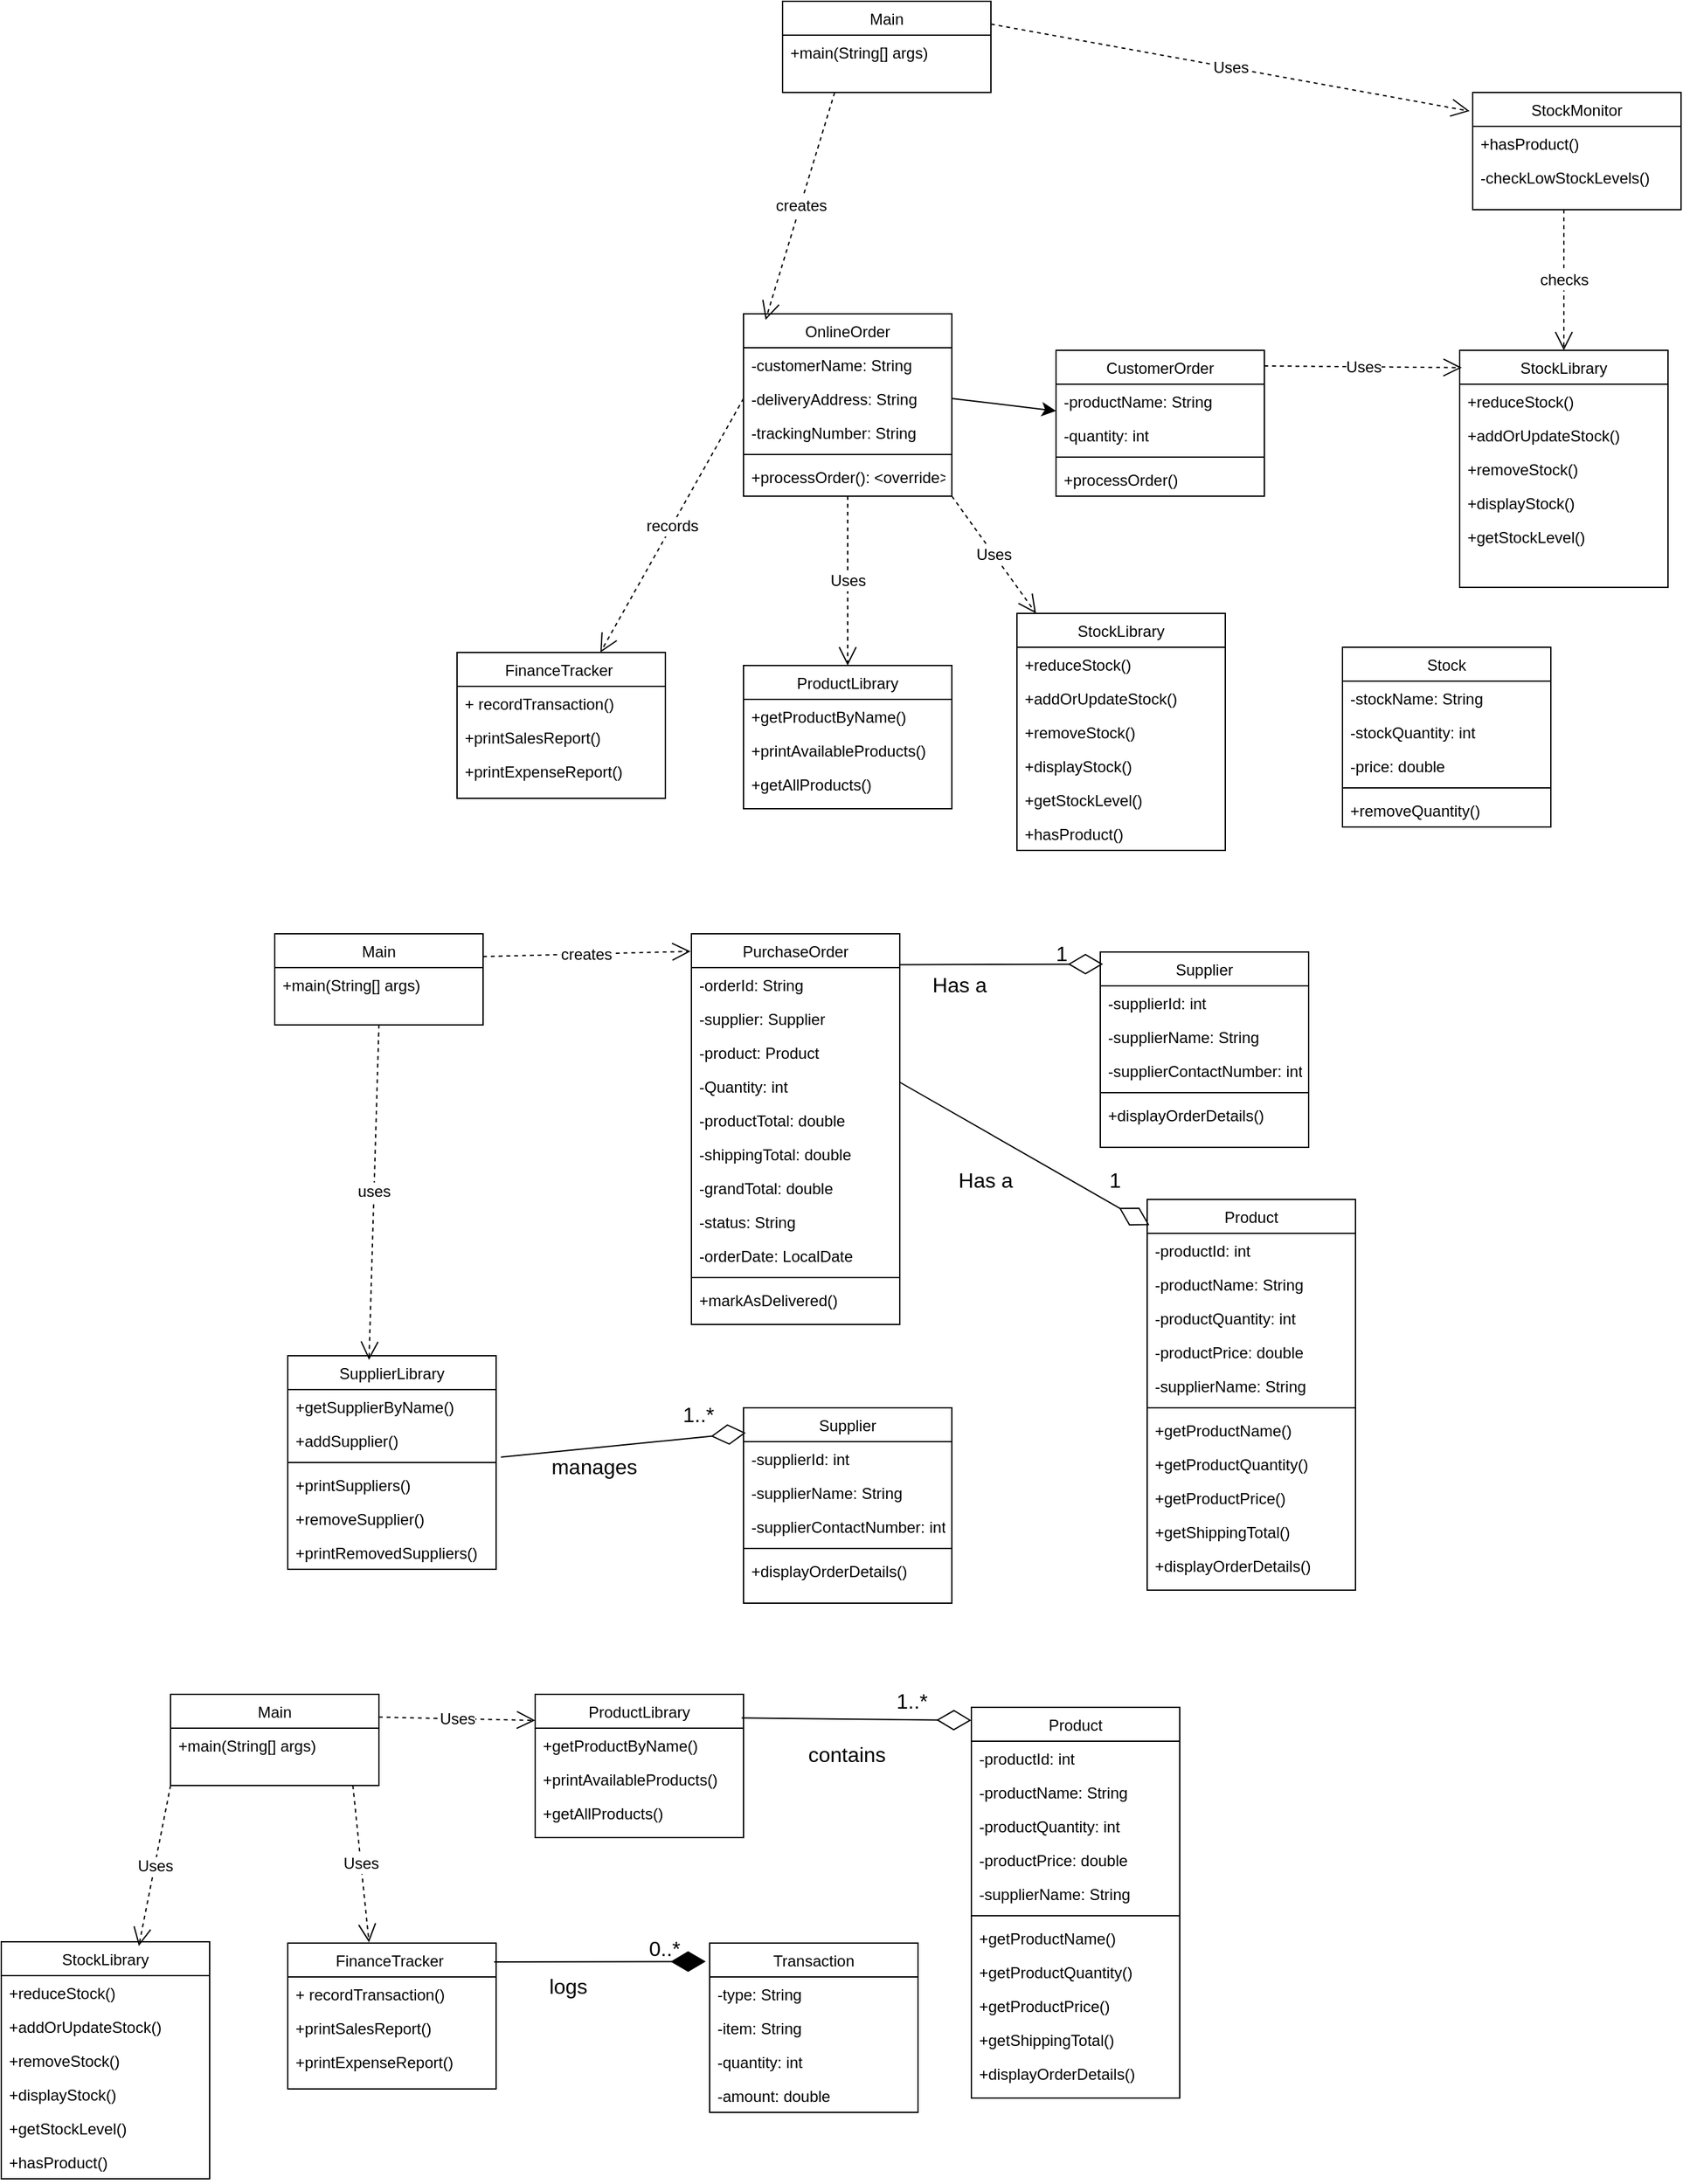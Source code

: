 <mxfile version="27.0.6">
  <diagram id="C5RBs43oDa-KdzZeNtuy" name="Page-1">
    <mxGraphModel dx="2507" dy="4278" grid="1" gridSize="10" guides="1" tooltips="1" connect="1" arrows="1" fold="1" page="1" pageScale="1" pageWidth="827" pageHeight="1169" math="0" shadow="0">
      <root>
        <mxCell id="WIyWlLk6GJQsqaUBKTNV-0" />
        <mxCell id="WIyWlLk6GJQsqaUBKTNV-1" parent="WIyWlLk6GJQsqaUBKTNV-0" />
        <mxCell id="zkfFHV4jXpPFQw0GAbJ--0" value="Product" style="swimlane;fontStyle=0;align=center;verticalAlign=top;childLayout=stackLayout;horizontal=1;startSize=26;horizontalStack=0;resizeParent=1;resizeLast=0;collapsible=1;marginBottom=0;rounded=0;shadow=0;strokeWidth=1;" parent="WIyWlLk6GJQsqaUBKTNV-1" vertex="1">
          <mxGeometry x="95" y="110" width="160" height="300" as="geometry">
            <mxRectangle x="220" y="100" width="160" height="26" as="alternateBounds" />
          </mxGeometry>
        </mxCell>
        <mxCell id="zkfFHV4jXpPFQw0GAbJ--1" value="-productId: int" style="text;align=left;verticalAlign=top;spacingLeft=4;spacingRight=4;overflow=hidden;rotatable=0;points=[[0,0.5],[1,0.5]];portConstraint=eastwest;" parent="zkfFHV4jXpPFQw0GAbJ--0" vertex="1">
          <mxGeometry y="26" width="160" height="26" as="geometry" />
        </mxCell>
        <mxCell id="zkfFHV4jXpPFQw0GAbJ--2" value="-productName: String" style="text;align=left;verticalAlign=top;spacingLeft=4;spacingRight=4;overflow=hidden;rotatable=0;points=[[0,0.5],[1,0.5]];portConstraint=eastwest;rounded=0;shadow=0;html=0;" parent="zkfFHV4jXpPFQw0GAbJ--0" vertex="1">
          <mxGeometry y="52" width="160" height="26" as="geometry" />
        </mxCell>
        <mxCell id="CDXV2UiWiPqu5Bf_pPPX-0" value="-productQuantity: int&#xa;" style="text;align=left;verticalAlign=top;spacingLeft=4;spacingRight=4;overflow=hidden;rotatable=0;points=[[0,0.5],[1,0.5]];portConstraint=eastwest;rounded=0;shadow=0;html=0;" parent="zkfFHV4jXpPFQw0GAbJ--0" vertex="1">
          <mxGeometry y="78" width="160" height="26" as="geometry" />
        </mxCell>
        <mxCell id="Kjixekk9Hbc0ymDm51cV-1" value="-productPrice: double&#xa;" style="text;align=left;verticalAlign=top;spacingLeft=4;spacingRight=4;overflow=hidden;rotatable=0;points=[[0,0.5],[1,0.5]];portConstraint=eastwest;rounded=0;shadow=0;html=0;" parent="zkfFHV4jXpPFQw0GAbJ--0" vertex="1">
          <mxGeometry y="104" width="160" height="26" as="geometry" />
        </mxCell>
        <mxCell id="zkfFHV4jXpPFQw0GAbJ--3" value="-supplierName: String&#xa;" style="text;align=left;verticalAlign=top;spacingLeft=4;spacingRight=4;overflow=hidden;rotatable=0;points=[[0,0.5],[1,0.5]];portConstraint=eastwest;rounded=0;shadow=0;html=0;" parent="zkfFHV4jXpPFQw0GAbJ--0" vertex="1">
          <mxGeometry y="130" width="160" height="26" as="geometry" />
        </mxCell>
        <mxCell id="zkfFHV4jXpPFQw0GAbJ--4" value="" style="line;html=1;strokeWidth=1;align=left;verticalAlign=middle;spacingTop=-1;spacingLeft=3;spacingRight=3;rotatable=0;labelPosition=right;points=[];portConstraint=eastwest;" parent="zkfFHV4jXpPFQw0GAbJ--0" vertex="1">
          <mxGeometry y="156" width="160" height="8" as="geometry" />
        </mxCell>
        <mxCell id="Kjixekk9Hbc0ymDm51cV-2" value="+getProductName()&#xa;" style="text;align=left;verticalAlign=top;spacingLeft=4;spacingRight=4;overflow=hidden;rotatable=0;points=[[0,0.5],[1,0.5]];portConstraint=eastwest;" parent="zkfFHV4jXpPFQw0GAbJ--0" vertex="1">
          <mxGeometry y="164" width="160" height="26" as="geometry" />
        </mxCell>
        <mxCell id="Kjixekk9Hbc0ymDm51cV-3" value="+getProductQuantity()&#xa;" style="text;align=left;verticalAlign=top;spacingLeft=4;spacingRight=4;overflow=hidden;rotatable=0;points=[[0,0.5],[1,0.5]];portConstraint=eastwest;" parent="zkfFHV4jXpPFQw0GAbJ--0" vertex="1">
          <mxGeometry y="190" width="160" height="26" as="geometry" />
        </mxCell>
        <mxCell id="Kjixekk9Hbc0ymDm51cV-4" value="+getProductPrice()&#xa;" style="text;align=left;verticalAlign=top;spacingLeft=4;spacingRight=4;overflow=hidden;rotatable=0;points=[[0,0.5],[1,0.5]];portConstraint=eastwest;" parent="zkfFHV4jXpPFQw0GAbJ--0" vertex="1">
          <mxGeometry y="216" width="160" height="26" as="geometry" />
        </mxCell>
        <mxCell id="Kjixekk9Hbc0ymDm51cV-5" value="+getShippingTotal()&#xa;" style="text;align=left;verticalAlign=top;spacingLeft=4;spacingRight=4;overflow=hidden;rotatable=0;points=[[0,0.5],[1,0.5]];portConstraint=eastwest;" parent="zkfFHV4jXpPFQw0GAbJ--0" vertex="1">
          <mxGeometry y="242" width="160" height="26" as="geometry" />
        </mxCell>
        <mxCell id="zkfFHV4jXpPFQw0GAbJ--5" value="+displayOrderDetails()&#xa;" style="text;align=left;verticalAlign=top;spacingLeft=4;spacingRight=4;overflow=hidden;rotatable=0;points=[[0,0.5],[1,0.5]];portConstraint=eastwest;" parent="zkfFHV4jXpPFQw0GAbJ--0" vertex="1">
          <mxGeometry y="268" width="160" height="26" as="geometry" />
        </mxCell>
        <mxCell id="zkfFHV4jXpPFQw0GAbJ--6" value="CustomerOrder" style="swimlane;fontStyle=0;align=center;verticalAlign=top;childLayout=stackLayout;horizontal=1;startSize=26;horizontalStack=0;resizeParent=1;resizeLast=0;collapsible=1;marginBottom=0;rounded=0;shadow=0;strokeWidth=1;" parent="WIyWlLk6GJQsqaUBKTNV-1" vertex="1">
          <mxGeometry x="160" y="-932" width="160" height="112" as="geometry">
            <mxRectangle x="130" y="380" width="160" height="26" as="alternateBounds" />
          </mxGeometry>
        </mxCell>
        <mxCell id="zkfFHV4jXpPFQw0GAbJ--7" value="-productName: String&#xa;" style="text;align=left;verticalAlign=top;spacingLeft=4;spacingRight=4;overflow=hidden;rotatable=0;points=[[0,0.5],[1,0.5]];portConstraint=eastwest;" parent="zkfFHV4jXpPFQw0GAbJ--6" vertex="1">
          <mxGeometry y="26" width="160" height="26" as="geometry" />
        </mxCell>
        <mxCell id="CDXV2UiWiPqu5Bf_pPPX-25" value="-quantity: int" style="text;align=left;verticalAlign=top;spacingLeft=4;spacingRight=4;overflow=hidden;rotatable=0;points=[[0,0.5],[1,0.5]];portConstraint=eastwest;rounded=0;shadow=0;html=0;" parent="zkfFHV4jXpPFQw0GAbJ--6" vertex="1">
          <mxGeometry y="52" width="160" height="26" as="geometry" />
        </mxCell>
        <mxCell id="zkfFHV4jXpPFQw0GAbJ--9" value="" style="line;html=1;strokeWidth=1;align=left;verticalAlign=middle;spacingTop=-1;spacingLeft=3;spacingRight=3;rotatable=0;labelPosition=right;points=[];portConstraint=eastwest;" parent="zkfFHV4jXpPFQw0GAbJ--6" vertex="1">
          <mxGeometry y="78" width="160" height="8" as="geometry" />
        </mxCell>
        <mxCell id="zkfFHV4jXpPFQw0GAbJ--11" value="+processOrder() " style="text;align=left;verticalAlign=top;spacingLeft=4;spacingRight=4;overflow=hidden;rotatable=0;points=[[0,0.5],[1,0.5]];portConstraint=eastwest;" parent="zkfFHV4jXpPFQw0GAbJ--6" vertex="1">
          <mxGeometry y="86" width="160" height="26" as="geometry" />
        </mxCell>
        <mxCell id="zkfFHV4jXpPFQw0GAbJ--17" value="Supplier" style="swimlane;fontStyle=0;align=center;verticalAlign=top;childLayout=stackLayout;horizontal=1;startSize=26;horizontalStack=0;resizeParent=1;resizeLast=0;collapsible=1;marginBottom=0;rounded=0;shadow=0;strokeWidth=1;" parent="WIyWlLk6GJQsqaUBKTNV-1" vertex="1">
          <mxGeometry x="194" y="-470" width="160" height="150" as="geometry">
            <mxRectangle x="550" y="140" width="160" height="26" as="alternateBounds" />
          </mxGeometry>
        </mxCell>
        <mxCell id="zkfFHV4jXpPFQw0GAbJ--18" value="-supplierId: int " style="text;align=left;verticalAlign=top;spacingLeft=4;spacingRight=4;overflow=hidden;rotatable=0;points=[[0,0.5],[1,0.5]];portConstraint=eastwest;" parent="zkfFHV4jXpPFQw0GAbJ--17" vertex="1">
          <mxGeometry y="26" width="160" height="26" as="geometry" />
        </mxCell>
        <mxCell id="zkfFHV4jXpPFQw0GAbJ--19" value="-supplierName: String" style="text;align=left;verticalAlign=top;spacingLeft=4;spacingRight=4;overflow=hidden;rotatable=0;points=[[0,0.5],[1,0.5]];portConstraint=eastwest;rounded=0;shadow=0;html=0;" parent="zkfFHV4jXpPFQw0GAbJ--17" vertex="1">
          <mxGeometry y="52" width="160" height="26" as="geometry" />
        </mxCell>
        <mxCell id="zkfFHV4jXpPFQw0GAbJ--20" value="-supplierContactNumber: int" style="text;align=left;verticalAlign=top;spacingLeft=4;spacingRight=4;overflow=hidden;rotatable=0;points=[[0,0.5],[1,0.5]];portConstraint=eastwest;rounded=0;shadow=0;html=0;" parent="zkfFHV4jXpPFQw0GAbJ--17" vertex="1">
          <mxGeometry y="78" width="160" height="26" as="geometry" />
        </mxCell>
        <mxCell id="zkfFHV4jXpPFQw0GAbJ--23" value="" style="line;html=1;strokeWidth=1;align=left;verticalAlign=middle;spacingTop=-1;spacingLeft=3;spacingRight=3;rotatable=0;labelPosition=right;points=[];portConstraint=eastwest;" parent="zkfFHV4jXpPFQw0GAbJ--17" vertex="1">
          <mxGeometry y="104" width="160" height="8" as="geometry" />
        </mxCell>
        <mxCell id="zkfFHV4jXpPFQw0GAbJ--24" value="+displayOrderDetails()" style="text;align=left;verticalAlign=top;spacingLeft=4;spacingRight=4;overflow=hidden;rotatable=0;points=[[0,0.5],[1,0.5]];portConstraint=eastwest;" parent="zkfFHV4jXpPFQw0GAbJ--17" vertex="1">
          <mxGeometry y="112" width="160" height="26" as="geometry" />
        </mxCell>
        <mxCell id="CDXV2UiWiPqu5Bf_pPPX-47" value="StockLibrary" style="swimlane;fontStyle=0;align=center;verticalAlign=top;childLayout=stackLayout;horizontal=1;startSize=26;horizontalStack=0;resizeParent=1;resizeLast=0;collapsible=1;marginBottom=0;rounded=0;shadow=0;strokeWidth=1;" parent="WIyWlLk6GJQsqaUBKTNV-1" vertex="1">
          <mxGeometry x="470" y="-932" width="160" height="182" as="geometry">
            <mxRectangle x="130" y="380" width="160" height="26" as="alternateBounds" />
          </mxGeometry>
        </mxCell>
        <mxCell id="CDXV2UiWiPqu5Bf_pPPX-50" value="+reduceStock()&#xa;" style="text;align=left;verticalAlign=top;spacingLeft=4;spacingRight=4;overflow=hidden;rotatable=0;points=[[0,0.5],[1,0.5]];portConstraint=eastwest;" parent="CDXV2UiWiPqu5Bf_pPPX-47" vertex="1">
          <mxGeometry y="26" width="160" height="26" as="geometry" />
        </mxCell>
        <mxCell id="CDXV2UiWiPqu5Bf_pPPX-52" value="+addOrUpdateStock()&#xa;" style="text;align=left;verticalAlign=top;spacingLeft=4;spacingRight=4;overflow=hidden;rotatable=0;points=[[0,0.5],[1,0.5]];portConstraint=eastwest;" parent="CDXV2UiWiPqu5Bf_pPPX-47" vertex="1">
          <mxGeometry y="52" width="160" height="26" as="geometry" />
        </mxCell>
        <mxCell id="355NBq37HFmegcokqnDm-34" value="+removeStock()&#xa;" style="text;align=left;verticalAlign=top;spacingLeft=4;spacingRight=4;overflow=hidden;rotatable=0;points=[[0,0.5],[1,0.5]];portConstraint=eastwest;" vertex="1" parent="CDXV2UiWiPqu5Bf_pPPX-47">
          <mxGeometry y="78" width="160" height="26" as="geometry" />
        </mxCell>
        <mxCell id="CDXV2UiWiPqu5Bf_pPPX-51" value="+displayStock()&#xa;" style="text;align=left;verticalAlign=top;spacingLeft=4;spacingRight=4;overflow=hidden;rotatable=0;points=[[0,0.5],[1,0.5]];portConstraint=eastwest;" parent="CDXV2UiWiPqu5Bf_pPPX-47" vertex="1">
          <mxGeometry y="104" width="160" height="26" as="geometry" />
        </mxCell>
        <mxCell id="355NBq37HFmegcokqnDm-48" value="+getStockLevel()&#xa;" style="text;align=left;verticalAlign=top;spacingLeft=4;spacingRight=4;overflow=hidden;rotatable=0;points=[[0,0.5],[1,0.5]];portConstraint=eastwest;" vertex="1" parent="CDXV2UiWiPqu5Bf_pPPX-47">
          <mxGeometry y="130" width="160" height="26" as="geometry" />
        </mxCell>
        <mxCell id="CDXV2UiWiPqu5Bf_pPPX-53" value="Stock" style="swimlane;fontStyle=0;align=center;verticalAlign=top;childLayout=stackLayout;horizontal=1;startSize=26;horizontalStack=0;resizeParent=1;resizeLast=0;collapsible=1;marginBottom=0;rounded=0;shadow=0;strokeWidth=1;" parent="WIyWlLk6GJQsqaUBKTNV-1" vertex="1">
          <mxGeometry x="380" y="-704" width="160" height="138" as="geometry">
            <mxRectangle x="130" y="380" width="160" height="26" as="alternateBounds" />
          </mxGeometry>
        </mxCell>
        <mxCell id="355NBq37HFmegcokqnDm-45" value="-stockName: String&#xa;" style="text;align=left;verticalAlign=top;spacingLeft=4;spacingRight=4;overflow=hidden;rotatable=0;points=[[0,0.5],[1,0.5]];portConstraint=eastwest;" vertex="1" parent="CDXV2UiWiPqu5Bf_pPPX-53">
          <mxGeometry y="26" width="160" height="26" as="geometry" />
        </mxCell>
        <mxCell id="355NBq37HFmegcokqnDm-46" value="-stockQuantity: int&#xa;" style="text;align=left;verticalAlign=top;spacingLeft=4;spacingRight=4;overflow=hidden;rotatable=0;points=[[0,0.5],[1,0.5]];portConstraint=eastwest;" vertex="1" parent="CDXV2UiWiPqu5Bf_pPPX-53">
          <mxGeometry y="52" width="160" height="26" as="geometry" />
        </mxCell>
        <mxCell id="CDXV2UiWiPqu5Bf_pPPX-54" value="-price: double&#xa;" style="text;align=left;verticalAlign=top;spacingLeft=4;spacingRight=4;overflow=hidden;rotatable=0;points=[[0,0.5],[1,0.5]];portConstraint=eastwest;" parent="CDXV2UiWiPqu5Bf_pPPX-53" vertex="1">
          <mxGeometry y="78" width="160" height="26" as="geometry" />
        </mxCell>
        <mxCell id="CDXV2UiWiPqu5Bf_pPPX-56" value="" style="line;html=1;strokeWidth=1;align=left;verticalAlign=middle;spacingTop=-1;spacingLeft=3;spacingRight=3;rotatable=0;labelPosition=right;points=[];portConstraint=eastwest;" parent="CDXV2UiWiPqu5Bf_pPPX-53" vertex="1">
          <mxGeometry y="104" width="160" height="8" as="geometry" />
        </mxCell>
        <mxCell id="CDXV2UiWiPqu5Bf_pPPX-57" value="+removeQuantity()" style="text;align=left;verticalAlign=top;spacingLeft=4;spacingRight=4;overflow=hidden;rotatable=0;points=[[0,0.5],[1,0.5]];portConstraint=eastwest;" parent="CDXV2UiWiPqu5Bf_pPPX-53" vertex="1">
          <mxGeometry y="112" width="160" height="26" as="geometry" />
        </mxCell>
        <mxCell id="Kjixekk9Hbc0ymDm51cV-6" value="PurchaseOrder" style="swimlane;fontStyle=0;align=center;verticalAlign=top;childLayout=stackLayout;horizontal=1;startSize=26;horizontalStack=0;resizeParent=1;resizeLast=0;collapsible=1;marginBottom=0;rounded=0;shadow=0;strokeWidth=1;" parent="WIyWlLk6GJQsqaUBKTNV-1" vertex="1">
          <mxGeometry x="-120" y="-484" width="160" height="300" as="geometry">
            <mxRectangle x="220" y="100" width="160" height="26" as="alternateBounds" />
          </mxGeometry>
        </mxCell>
        <mxCell id="Kjixekk9Hbc0ymDm51cV-7" value="-orderId: String" style="text;align=left;verticalAlign=top;spacingLeft=4;spacingRight=4;overflow=hidden;rotatable=0;points=[[0,0.5],[1,0.5]];portConstraint=eastwest;" parent="Kjixekk9Hbc0ymDm51cV-6" vertex="1">
          <mxGeometry y="26" width="160" height="26" as="geometry" />
        </mxCell>
        <mxCell id="Kjixekk9Hbc0ymDm51cV-8" value="-supplier: Supplier" style="text;align=left;verticalAlign=top;spacingLeft=4;spacingRight=4;overflow=hidden;rotatable=0;points=[[0,0.5],[1,0.5]];portConstraint=eastwest;rounded=0;shadow=0;html=0;" parent="Kjixekk9Hbc0ymDm51cV-6" vertex="1">
          <mxGeometry y="52" width="160" height="26" as="geometry" />
        </mxCell>
        <mxCell id="Kjixekk9Hbc0ymDm51cV-9" value="-product: Product&#xa;" style="text;align=left;verticalAlign=top;spacingLeft=4;spacingRight=4;overflow=hidden;rotatable=0;points=[[0,0.5],[1,0.5]];portConstraint=eastwest;rounded=0;shadow=0;html=0;" parent="Kjixekk9Hbc0ymDm51cV-6" vertex="1">
          <mxGeometry y="78" width="160" height="26" as="geometry" />
        </mxCell>
        <mxCell id="355NBq37HFmegcokqnDm-24" value="-Quantity: int&#xa;" style="text;align=left;verticalAlign=top;spacingLeft=4;spacingRight=4;overflow=hidden;rotatable=0;points=[[0,0.5],[1,0.5]];portConstraint=eastwest;rounded=0;shadow=0;html=0;" vertex="1" parent="Kjixekk9Hbc0ymDm51cV-6">
          <mxGeometry y="104" width="160" height="26" as="geometry" />
        </mxCell>
        <mxCell id="355NBq37HFmegcokqnDm-25" value="-productTotal: double&#xa;" style="text;align=left;verticalAlign=top;spacingLeft=4;spacingRight=4;overflow=hidden;rotatable=0;points=[[0,0.5],[1,0.5]];portConstraint=eastwest;rounded=0;shadow=0;html=0;" vertex="1" parent="Kjixekk9Hbc0ymDm51cV-6">
          <mxGeometry y="130" width="160" height="26" as="geometry" />
        </mxCell>
        <mxCell id="355NBq37HFmegcokqnDm-26" value="-shippingTotal: double&#xa;" style="text;align=left;verticalAlign=top;spacingLeft=4;spacingRight=4;overflow=hidden;rotatable=0;points=[[0,0.5],[1,0.5]];portConstraint=eastwest;rounded=0;shadow=0;html=0;" vertex="1" parent="Kjixekk9Hbc0ymDm51cV-6">
          <mxGeometry y="156" width="160" height="26" as="geometry" />
        </mxCell>
        <mxCell id="355NBq37HFmegcokqnDm-27" value="-grandTotal: double&#xa;" style="text;align=left;verticalAlign=top;spacingLeft=4;spacingRight=4;overflow=hidden;rotatable=0;points=[[0,0.5],[1,0.5]];portConstraint=eastwest;rounded=0;shadow=0;html=0;" vertex="1" parent="Kjixekk9Hbc0ymDm51cV-6">
          <mxGeometry y="182" width="160" height="26" as="geometry" />
        </mxCell>
        <mxCell id="355NBq37HFmegcokqnDm-28" value="-status: String&#xa;" style="text;align=left;verticalAlign=top;spacingLeft=4;spacingRight=4;overflow=hidden;rotatable=0;points=[[0,0.5],[1,0.5]];portConstraint=eastwest;rounded=0;shadow=0;html=0;" vertex="1" parent="Kjixekk9Hbc0ymDm51cV-6">
          <mxGeometry y="208" width="160" height="26" as="geometry" />
        </mxCell>
        <mxCell id="Kjixekk9Hbc0ymDm51cV-10" value="-orderDate: LocalDate&#xa;" style="text;align=left;verticalAlign=top;spacingLeft=4;spacingRight=4;overflow=hidden;rotatable=0;points=[[0,0.5],[1,0.5]];portConstraint=eastwest;rounded=0;shadow=0;html=0;" parent="Kjixekk9Hbc0ymDm51cV-6" vertex="1">
          <mxGeometry y="234" width="160" height="26" as="geometry" />
        </mxCell>
        <mxCell id="Kjixekk9Hbc0ymDm51cV-12" value="" style="line;html=1;strokeWidth=1;align=left;verticalAlign=middle;spacingTop=-1;spacingLeft=3;spacingRight=3;rotatable=0;labelPosition=right;points=[];portConstraint=eastwest;" parent="Kjixekk9Hbc0ymDm51cV-6" vertex="1">
          <mxGeometry y="260" width="160" height="8" as="geometry" />
        </mxCell>
        <mxCell id="Kjixekk9Hbc0ymDm51cV-13" value="+markAsDelivered()&#xa;" style="text;align=left;verticalAlign=top;spacingLeft=4;spacingRight=4;overflow=hidden;rotatable=0;points=[[0,0.5],[1,0.5]];portConstraint=eastwest;" parent="Kjixekk9Hbc0ymDm51cV-6" vertex="1">
          <mxGeometry y="268" width="160" height="26" as="geometry" />
        </mxCell>
        <mxCell id="Kjixekk9Hbc0ymDm51cV-19" value="ProductLibrary" style="swimlane;fontStyle=0;align=center;verticalAlign=top;childLayout=stackLayout;horizontal=1;startSize=26;horizontalStack=0;resizeParent=1;resizeLast=0;collapsible=1;marginBottom=0;rounded=0;shadow=0;strokeWidth=1;" parent="WIyWlLk6GJQsqaUBKTNV-1" vertex="1">
          <mxGeometry x="-240" y="100" width="160" height="110" as="geometry">
            <mxRectangle x="220" y="100" width="160" height="26" as="alternateBounds" />
          </mxGeometry>
        </mxCell>
        <mxCell id="Kjixekk9Hbc0ymDm51cV-26" value="+getProductByName()&#xa;" style="text;align=left;verticalAlign=top;spacingLeft=4;spacingRight=4;overflow=hidden;rotatable=0;points=[[0,0.5],[1,0.5]];portConstraint=eastwest;" parent="Kjixekk9Hbc0ymDm51cV-19" vertex="1">
          <mxGeometry y="26" width="160" height="26" as="geometry" />
        </mxCell>
        <mxCell id="Kjixekk9Hbc0ymDm51cV-27" value="+printAvailableProducts()&#xa;" style="text;align=left;verticalAlign=top;spacingLeft=4;spacingRight=4;overflow=hidden;rotatable=0;points=[[0,0.5],[1,0.5]];portConstraint=eastwest;" parent="Kjixekk9Hbc0ymDm51cV-19" vertex="1">
          <mxGeometry y="52" width="160" height="26" as="geometry" />
        </mxCell>
        <mxCell id="Kjixekk9Hbc0ymDm51cV-28" value="+getAllProducts()&#xa;" style="text;align=left;verticalAlign=top;spacingLeft=4;spacingRight=4;overflow=hidden;rotatable=0;points=[[0,0.5],[1,0.5]];portConstraint=eastwest;" parent="Kjixekk9Hbc0ymDm51cV-19" vertex="1">
          <mxGeometry y="78" width="160" height="26" as="geometry" />
        </mxCell>
        <mxCell id="355NBq37HFmegcokqnDm-0" value="Main" style="swimlane;fontStyle=0;align=center;verticalAlign=top;childLayout=stackLayout;horizontal=1;startSize=26;horizontalStack=0;resizeParent=1;resizeLast=0;collapsible=1;marginBottom=0;rounded=0;shadow=0;strokeWidth=1;" vertex="1" parent="WIyWlLk6GJQsqaUBKTNV-1">
          <mxGeometry x="-50" y="-1200" width="160" height="70" as="geometry">
            <mxRectangle x="550" y="140" width="160" height="26" as="alternateBounds" />
          </mxGeometry>
        </mxCell>
        <mxCell id="355NBq37HFmegcokqnDm-1" value="+main(String[] args)" style="text;align=left;verticalAlign=top;spacingLeft=4;spacingRight=4;overflow=hidden;rotatable=0;points=[[0,0.5],[1,0.5]];portConstraint=eastwest;" vertex="1" parent="355NBq37HFmegcokqnDm-0">
          <mxGeometry y="26" width="160" height="26" as="geometry" />
        </mxCell>
        <mxCell id="355NBq37HFmegcokqnDm-6" value="OnlineOrder" style="swimlane;fontStyle=0;align=center;verticalAlign=top;childLayout=stackLayout;horizontal=1;startSize=26;horizontalStack=0;resizeParent=1;resizeLast=0;collapsible=1;marginBottom=0;rounded=0;shadow=0;strokeWidth=1;" vertex="1" parent="WIyWlLk6GJQsqaUBKTNV-1">
          <mxGeometry x="-80" y="-960" width="160" height="140" as="geometry">
            <mxRectangle x="130" y="380" width="160" height="26" as="alternateBounds" />
          </mxGeometry>
        </mxCell>
        <mxCell id="355NBq37HFmegcokqnDm-7" value="-customerName: String&#xa;" style="text;align=left;verticalAlign=top;spacingLeft=4;spacingRight=4;overflow=hidden;rotatable=0;points=[[0,0.5],[1,0.5]];portConstraint=eastwest;" vertex="1" parent="355NBq37HFmegcokqnDm-6">
          <mxGeometry y="26" width="160" height="26" as="geometry" />
        </mxCell>
        <mxCell id="355NBq37HFmegcokqnDm-8" value="-deliveryAddress: String" style="text;align=left;verticalAlign=top;spacingLeft=4;spacingRight=4;overflow=hidden;rotatable=0;points=[[0,0.5],[1,0.5]];portConstraint=eastwest;rounded=0;shadow=0;html=0;" vertex="1" parent="355NBq37HFmegcokqnDm-6">
          <mxGeometry y="52" width="160" height="26" as="geometry" />
        </mxCell>
        <mxCell id="355NBq37HFmegcokqnDm-9" value="-trackingNumber: String" style="text;align=left;verticalAlign=top;spacingLeft=4;spacingRight=4;overflow=hidden;rotatable=0;points=[[0,0.5],[1,0.5]];portConstraint=eastwest;rounded=0;shadow=0;html=0;" vertex="1" parent="355NBq37HFmegcokqnDm-6">
          <mxGeometry y="78" width="160" height="26" as="geometry" />
        </mxCell>
        <mxCell id="355NBq37HFmegcokqnDm-10" value="" style="line;html=1;strokeWidth=1;align=left;verticalAlign=middle;spacingTop=-1;spacingLeft=3;spacingRight=3;rotatable=0;labelPosition=right;points=[];portConstraint=eastwest;" vertex="1" parent="355NBq37HFmegcokqnDm-6">
          <mxGeometry y="104" width="160" height="8" as="geometry" />
        </mxCell>
        <mxCell id="355NBq37HFmegcokqnDm-12" value="+processOrder(): &lt;override&gt;" style="text;align=left;verticalAlign=top;spacingLeft=4;spacingRight=4;overflow=hidden;rotatable=0;points=[[0,0.5],[1,0.5]];portConstraint=eastwest;" vertex="1" parent="355NBq37HFmegcokqnDm-6">
          <mxGeometry y="112" width="160" height="26" as="geometry" />
        </mxCell>
        <mxCell id="355NBq37HFmegcokqnDm-17" value="SupplierLibrary" style="swimlane;fontStyle=0;align=center;verticalAlign=top;childLayout=stackLayout;horizontal=1;startSize=26;horizontalStack=0;resizeParent=1;resizeLast=0;collapsible=1;marginBottom=0;rounded=0;shadow=0;strokeWidth=1;" vertex="1" parent="WIyWlLk6GJQsqaUBKTNV-1">
          <mxGeometry x="-430" y="-160" width="160" height="164" as="geometry">
            <mxRectangle x="550" y="140" width="160" height="26" as="alternateBounds" />
          </mxGeometry>
        </mxCell>
        <mxCell id="355NBq37HFmegcokqnDm-18" value="+getSupplierByName() " style="text;align=left;verticalAlign=top;spacingLeft=4;spacingRight=4;overflow=hidden;rotatable=0;points=[[0,0.5],[1,0.5]];portConstraint=eastwest;" vertex="1" parent="355NBq37HFmegcokqnDm-17">
          <mxGeometry y="26" width="160" height="26" as="geometry" />
        </mxCell>
        <mxCell id="355NBq37HFmegcokqnDm-42" value="+addSupplier()" style="text;align=left;verticalAlign=top;spacingLeft=4;spacingRight=4;overflow=hidden;rotatable=0;points=[[0,0.5],[1,0.5]];portConstraint=eastwest;" vertex="1" parent="355NBq37HFmegcokqnDm-17">
          <mxGeometry y="52" width="160" height="26" as="geometry" />
        </mxCell>
        <mxCell id="355NBq37HFmegcokqnDm-21" value="" style="line;html=1;strokeWidth=1;align=left;verticalAlign=middle;spacingTop=-1;spacingLeft=3;spacingRight=3;rotatable=0;labelPosition=right;points=[];portConstraint=eastwest;" vertex="1" parent="355NBq37HFmegcokqnDm-17">
          <mxGeometry y="78" width="160" height="8" as="geometry" />
        </mxCell>
        <mxCell id="355NBq37HFmegcokqnDm-43" value="+printSuppliers()" style="text;align=left;verticalAlign=top;spacingLeft=4;spacingRight=4;overflow=hidden;rotatable=0;points=[[0,0.5],[1,0.5]];portConstraint=eastwest;" vertex="1" parent="355NBq37HFmegcokqnDm-17">
          <mxGeometry y="86" width="160" height="26" as="geometry" />
        </mxCell>
        <mxCell id="355NBq37HFmegcokqnDm-44" value="+removeSupplier()" style="text;align=left;verticalAlign=top;spacingLeft=4;spacingRight=4;overflow=hidden;rotatable=0;points=[[0,0.5],[1,0.5]];portConstraint=eastwest;" vertex="1" parent="355NBq37HFmegcokqnDm-17">
          <mxGeometry y="112" width="160" height="26" as="geometry" />
        </mxCell>
        <mxCell id="355NBq37HFmegcokqnDm-22" value="+printRemovedSuppliers()" style="text;align=left;verticalAlign=top;spacingLeft=4;spacingRight=4;overflow=hidden;rotatable=0;points=[[0,0.5],[1,0.5]];portConstraint=eastwest;" vertex="1" parent="355NBq37HFmegcokqnDm-17">
          <mxGeometry y="138" width="160" height="26" as="geometry" />
        </mxCell>
        <mxCell id="355NBq37HFmegcokqnDm-35" value="StockMonitor" style="swimlane;fontStyle=0;align=center;verticalAlign=top;childLayout=stackLayout;horizontal=1;startSize=26;horizontalStack=0;resizeParent=1;resizeLast=0;collapsible=1;marginBottom=0;rounded=0;shadow=0;strokeWidth=1;" vertex="1" parent="WIyWlLk6GJQsqaUBKTNV-1">
          <mxGeometry x="480" y="-1130" width="160" height="90" as="geometry">
            <mxRectangle x="130" y="380" width="160" height="26" as="alternateBounds" />
          </mxGeometry>
        </mxCell>
        <mxCell id="355NBq37HFmegcokqnDm-47" value="+hasProduct()&#xa;" style="text;align=left;verticalAlign=top;spacingLeft=4;spacingRight=4;overflow=hidden;rotatable=0;points=[[0,0.5],[1,0.5]];portConstraint=eastwest;" vertex="1" parent="355NBq37HFmegcokqnDm-35">
          <mxGeometry y="26" width="160" height="26" as="geometry" />
        </mxCell>
        <mxCell id="355NBq37HFmegcokqnDm-38" value="-checkLowStockLevels()" style="text;align=left;verticalAlign=top;spacingLeft=4;spacingRight=4;overflow=hidden;rotatable=0;points=[[0,0.5],[1,0.5]];portConstraint=eastwest;" vertex="1" parent="355NBq37HFmegcokqnDm-35">
          <mxGeometry y="52" width="160" height="26" as="geometry" />
        </mxCell>
        <mxCell id="355NBq37HFmegcokqnDm-49" style="edgeStyle=none;curved=1;rounded=0;orthogonalLoop=1;jettySize=auto;html=1;exitX=1;exitY=0.5;exitDx=0;exitDy=0;fontSize=12;startSize=8;endSize=8;" edge="1" parent="WIyWlLk6GJQsqaUBKTNV-1" source="355NBq37HFmegcokqnDm-8" target="zkfFHV4jXpPFQw0GAbJ--6">
          <mxGeometry relative="1" as="geometry">
            <mxPoint x="200" y="-694.632" as="targetPoint" />
          </mxGeometry>
        </mxCell>
        <mxCell id="355NBq37HFmegcokqnDm-53" value="Supplier" style="swimlane;fontStyle=0;align=center;verticalAlign=top;childLayout=stackLayout;horizontal=1;startSize=26;horizontalStack=0;resizeParent=1;resizeLast=0;collapsible=1;marginBottom=0;rounded=0;shadow=0;strokeWidth=1;" vertex="1" parent="WIyWlLk6GJQsqaUBKTNV-1">
          <mxGeometry x="-80" y="-120" width="160" height="150" as="geometry">
            <mxRectangle x="550" y="140" width="160" height="26" as="alternateBounds" />
          </mxGeometry>
        </mxCell>
        <mxCell id="355NBq37HFmegcokqnDm-54" value="-supplierId: int " style="text;align=left;verticalAlign=top;spacingLeft=4;spacingRight=4;overflow=hidden;rotatable=0;points=[[0,0.5],[1,0.5]];portConstraint=eastwest;" vertex="1" parent="355NBq37HFmegcokqnDm-53">
          <mxGeometry y="26" width="160" height="26" as="geometry" />
        </mxCell>
        <mxCell id="355NBq37HFmegcokqnDm-55" value="-supplierName: String" style="text;align=left;verticalAlign=top;spacingLeft=4;spacingRight=4;overflow=hidden;rotatable=0;points=[[0,0.5],[1,0.5]];portConstraint=eastwest;rounded=0;shadow=0;html=0;" vertex="1" parent="355NBq37HFmegcokqnDm-53">
          <mxGeometry y="52" width="160" height="26" as="geometry" />
        </mxCell>
        <mxCell id="355NBq37HFmegcokqnDm-56" value="-supplierContactNumber: int" style="text;align=left;verticalAlign=top;spacingLeft=4;spacingRight=4;overflow=hidden;rotatable=0;points=[[0,0.5],[1,0.5]];portConstraint=eastwest;rounded=0;shadow=0;html=0;" vertex="1" parent="355NBq37HFmegcokqnDm-53">
          <mxGeometry y="78" width="160" height="26" as="geometry" />
        </mxCell>
        <mxCell id="355NBq37HFmegcokqnDm-57" value="" style="line;html=1;strokeWidth=1;align=left;verticalAlign=middle;spacingTop=-1;spacingLeft=3;spacingRight=3;rotatable=0;labelPosition=right;points=[];portConstraint=eastwest;" vertex="1" parent="355NBq37HFmegcokqnDm-53">
          <mxGeometry y="104" width="160" height="8" as="geometry" />
        </mxCell>
        <mxCell id="355NBq37HFmegcokqnDm-58" value="+displayOrderDetails()" style="text;align=left;verticalAlign=top;spacingLeft=4;spacingRight=4;overflow=hidden;rotatable=0;points=[[0,0.5],[1,0.5]];portConstraint=eastwest;" vertex="1" parent="355NBq37HFmegcokqnDm-53">
          <mxGeometry y="112" width="160" height="26" as="geometry" />
        </mxCell>
        <mxCell id="355NBq37HFmegcokqnDm-63" value="Has a&amp;nbsp;&amp;nbsp;" style="text;html=1;align=center;verticalAlign=middle;resizable=0;points=[];autosize=1;strokeColor=none;fillColor=none;fontSize=16;" vertex="1" parent="WIyWlLk6GJQsqaUBKTNV-1">
          <mxGeometry x="55" y="-460" width="70" height="30" as="geometry" />
        </mxCell>
        <mxCell id="355NBq37HFmegcokqnDm-64" value="Product" style="swimlane;fontStyle=0;align=center;verticalAlign=top;childLayout=stackLayout;horizontal=1;startSize=26;horizontalStack=0;resizeParent=1;resizeLast=0;collapsible=1;marginBottom=0;rounded=0;shadow=0;strokeWidth=1;" vertex="1" parent="WIyWlLk6GJQsqaUBKTNV-1">
          <mxGeometry x="230" y="-280" width="160" height="300" as="geometry">
            <mxRectangle x="220" y="100" width="160" height="26" as="alternateBounds" />
          </mxGeometry>
        </mxCell>
        <mxCell id="355NBq37HFmegcokqnDm-65" value="-productId: int" style="text;align=left;verticalAlign=top;spacingLeft=4;spacingRight=4;overflow=hidden;rotatable=0;points=[[0,0.5],[1,0.5]];portConstraint=eastwest;" vertex="1" parent="355NBq37HFmegcokqnDm-64">
          <mxGeometry y="26" width="160" height="26" as="geometry" />
        </mxCell>
        <mxCell id="355NBq37HFmegcokqnDm-66" value="-productName: String" style="text;align=left;verticalAlign=top;spacingLeft=4;spacingRight=4;overflow=hidden;rotatable=0;points=[[0,0.5],[1,0.5]];portConstraint=eastwest;rounded=0;shadow=0;html=0;" vertex="1" parent="355NBq37HFmegcokqnDm-64">
          <mxGeometry y="52" width="160" height="26" as="geometry" />
        </mxCell>
        <mxCell id="355NBq37HFmegcokqnDm-67" value="-productQuantity: int&#xa;" style="text;align=left;verticalAlign=top;spacingLeft=4;spacingRight=4;overflow=hidden;rotatable=0;points=[[0,0.5],[1,0.5]];portConstraint=eastwest;rounded=0;shadow=0;html=0;" vertex="1" parent="355NBq37HFmegcokqnDm-64">
          <mxGeometry y="78" width="160" height="26" as="geometry" />
        </mxCell>
        <mxCell id="355NBq37HFmegcokqnDm-68" value="-productPrice: double&#xa;" style="text;align=left;verticalAlign=top;spacingLeft=4;spacingRight=4;overflow=hidden;rotatable=0;points=[[0,0.5],[1,0.5]];portConstraint=eastwest;rounded=0;shadow=0;html=0;" vertex="1" parent="355NBq37HFmegcokqnDm-64">
          <mxGeometry y="104" width="160" height="26" as="geometry" />
        </mxCell>
        <mxCell id="355NBq37HFmegcokqnDm-69" value="-supplierName: String&#xa;" style="text;align=left;verticalAlign=top;spacingLeft=4;spacingRight=4;overflow=hidden;rotatable=0;points=[[0,0.5],[1,0.5]];portConstraint=eastwest;rounded=0;shadow=0;html=0;" vertex="1" parent="355NBq37HFmegcokqnDm-64">
          <mxGeometry y="130" width="160" height="26" as="geometry" />
        </mxCell>
        <mxCell id="355NBq37HFmegcokqnDm-70" value="" style="line;html=1;strokeWidth=1;align=left;verticalAlign=middle;spacingTop=-1;spacingLeft=3;spacingRight=3;rotatable=0;labelPosition=right;points=[];portConstraint=eastwest;" vertex="1" parent="355NBq37HFmegcokqnDm-64">
          <mxGeometry y="156" width="160" height="8" as="geometry" />
        </mxCell>
        <mxCell id="355NBq37HFmegcokqnDm-71" value="+getProductName()&#xa;" style="text;align=left;verticalAlign=top;spacingLeft=4;spacingRight=4;overflow=hidden;rotatable=0;points=[[0,0.5],[1,0.5]];portConstraint=eastwest;" vertex="1" parent="355NBq37HFmegcokqnDm-64">
          <mxGeometry y="164" width="160" height="26" as="geometry" />
        </mxCell>
        <mxCell id="355NBq37HFmegcokqnDm-72" value="+getProductQuantity()&#xa;" style="text;align=left;verticalAlign=top;spacingLeft=4;spacingRight=4;overflow=hidden;rotatable=0;points=[[0,0.5],[1,0.5]];portConstraint=eastwest;" vertex="1" parent="355NBq37HFmegcokqnDm-64">
          <mxGeometry y="190" width="160" height="26" as="geometry" />
        </mxCell>
        <mxCell id="355NBq37HFmegcokqnDm-73" value="+getProductPrice()&#xa;" style="text;align=left;verticalAlign=top;spacingLeft=4;spacingRight=4;overflow=hidden;rotatable=0;points=[[0,0.5],[1,0.5]];portConstraint=eastwest;" vertex="1" parent="355NBq37HFmegcokqnDm-64">
          <mxGeometry y="216" width="160" height="26" as="geometry" />
        </mxCell>
        <mxCell id="355NBq37HFmegcokqnDm-74" value="+getShippingTotal()&#xa;" style="text;align=left;verticalAlign=top;spacingLeft=4;spacingRight=4;overflow=hidden;rotatable=0;points=[[0,0.5],[1,0.5]];portConstraint=eastwest;" vertex="1" parent="355NBq37HFmegcokqnDm-64">
          <mxGeometry y="242" width="160" height="26" as="geometry" />
        </mxCell>
        <mxCell id="355NBq37HFmegcokqnDm-75" value="+displayOrderDetails()&#xa;" style="text;align=left;verticalAlign=top;spacingLeft=4;spacingRight=4;overflow=hidden;rotatable=0;points=[[0,0.5],[1,0.5]];portConstraint=eastwest;" vertex="1" parent="355NBq37HFmegcokqnDm-64">
          <mxGeometry y="268" width="160" height="26" as="geometry" />
        </mxCell>
        <mxCell id="355NBq37HFmegcokqnDm-77" value="Has a&amp;nbsp;&amp;nbsp;" style="text;html=1;align=center;verticalAlign=middle;resizable=0;points=[];autosize=1;strokeColor=none;fillColor=none;fontSize=16;" vertex="1" parent="WIyWlLk6GJQsqaUBKTNV-1">
          <mxGeometry x="75" y="-310" width="70" height="30" as="geometry" />
        </mxCell>
        <mxCell id="355NBq37HFmegcokqnDm-80" value="manages" style="text;html=1;align=center;verticalAlign=middle;resizable=0;points=[];autosize=1;strokeColor=none;fillColor=none;fontSize=16;" vertex="1" parent="WIyWlLk6GJQsqaUBKTNV-1">
          <mxGeometry x="-240" y="-90" width="90" height="30" as="geometry" />
        </mxCell>
        <mxCell id="355NBq37HFmegcokqnDm-82" value="contains" style="text;html=1;align=center;verticalAlign=middle;resizable=0;points=[];autosize=1;strokeColor=none;fillColor=none;fontSize=16;" vertex="1" parent="WIyWlLk6GJQsqaUBKTNV-1">
          <mxGeometry x="-41" y="131" width="80" height="30" as="geometry" />
        </mxCell>
        <mxCell id="355NBq37HFmegcokqnDm-84" value="FinanceTracker " style="swimlane;fontStyle=0;align=center;verticalAlign=top;childLayout=stackLayout;horizontal=1;startSize=26;horizontalStack=0;resizeParent=1;resizeLast=0;collapsible=1;marginBottom=0;rounded=0;shadow=0;strokeWidth=1;" vertex="1" parent="WIyWlLk6GJQsqaUBKTNV-1">
          <mxGeometry x="-430" y="291" width="160" height="112" as="geometry">
            <mxRectangle x="130" y="380" width="160" height="26" as="alternateBounds" />
          </mxGeometry>
        </mxCell>
        <mxCell id="355NBq37HFmegcokqnDm-85" value="+ recordTransaction()&#xa;" style="text;align=left;verticalAlign=top;spacingLeft=4;spacingRight=4;overflow=hidden;rotatable=0;points=[[0,0.5],[1,0.5]];portConstraint=eastwest;" vertex="1" parent="355NBq37HFmegcokqnDm-84">
          <mxGeometry y="26" width="160" height="26" as="geometry" />
        </mxCell>
        <mxCell id="355NBq37HFmegcokqnDm-86" value="+printSalesReport()&#xa;" style="text;align=left;verticalAlign=top;spacingLeft=4;spacingRight=4;overflow=hidden;rotatable=0;points=[[0,0.5],[1,0.5]];portConstraint=eastwest;" vertex="1" parent="355NBq37HFmegcokqnDm-84">
          <mxGeometry y="52" width="160" height="26" as="geometry" />
        </mxCell>
        <mxCell id="355NBq37HFmegcokqnDm-87" value="+printExpenseReport()&#xa;" style="text;align=left;verticalAlign=top;spacingLeft=4;spacingRight=4;overflow=hidden;rotatable=0;points=[[0,0.5],[1,0.5]];portConstraint=eastwest;" vertex="1" parent="355NBq37HFmegcokqnDm-84">
          <mxGeometry y="78" width="160" height="26" as="geometry" />
        </mxCell>
        <mxCell id="355NBq37HFmegcokqnDm-90" value="Transaction" style="swimlane;fontStyle=0;align=center;verticalAlign=top;childLayout=stackLayout;horizontal=1;startSize=26;horizontalStack=0;resizeParent=1;resizeLast=0;collapsible=1;marginBottom=0;rounded=0;shadow=0;strokeWidth=1;" vertex="1" parent="WIyWlLk6GJQsqaUBKTNV-1">
          <mxGeometry x="-106" y="291" width="160" height="130" as="geometry">
            <mxRectangle x="130" y="380" width="160" height="26" as="alternateBounds" />
          </mxGeometry>
        </mxCell>
        <mxCell id="355NBq37HFmegcokqnDm-91" value="-type: String&#xa;" style="text;align=left;verticalAlign=top;spacingLeft=4;spacingRight=4;overflow=hidden;rotatable=0;points=[[0,0.5],[1,0.5]];portConstraint=eastwest;" vertex="1" parent="355NBq37HFmegcokqnDm-90">
          <mxGeometry y="26" width="160" height="26" as="geometry" />
        </mxCell>
        <mxCell id="355NBq37HFmegcokqnDm-92" value="-item: String&#xa;" style="text;align=left;verticalAlign=top;spacingLeft=4;spacingRight=4;overflow=hidden;rotatable=0;points=[[0,0.5],[1,0.5]];portConstraint=eastwest;" vertex="1" parent="355NBq37HFmegcokqnDm-90">
          <mxGeometry y="52" width="160" height="26" as="geometry" />
        </mxCell>
        <mxCell id="355NBq37HFmegcokqnDm-93" value="-quantity: int" style="text;align=left;verticalAlign=top;spacingLeft=4;spacingRight=4;overflow=hidden;rotatable=0;points=[[0,0.5],[1,0.5]];portConstraint=eastwest;rounded=0;shadow=0;html=0;" vertex="1" parent="355NBq37HFmegcokqnDm-90">
          <mxGeometry y="78" width="160" height="26" as="geometry" />
        </mxCell>
        <mxCell id="355NBq37HFmegcokqnDm-94" value="-amount: double" style="text;align=left;verticalAlign=top;spacingLeft=4;spacingRight=4;overflow=hidden;rotatable=0;points=[[0,0.5],[1,0.5]];portConstraint=eastwest;rounded=0;shadow=0;html=0;" vertex="1" parent="355NBq37HFmegcokqnDm-90">
          <mxGeometry y="104" width="160" height="26" as="geometry" />
        </mxCell>
        <mxCell id="355NBq37HFmegcokqnDm-96" value="logs" style="text;html=1;align=center;verticalAlign=middle;resizable=0;points=[];autosize=1;strokeColor=none;fillColor=none;fontSize=16;" vertex="1" parent="WIyWlLk6GJQsqaUBKTNV-1">
          <mxGeometry x="-240" y="309" width="50" height="30" as="geometry" />
        </mxCell>
        <mxCell id="355NBq37HFmegcokqnDm-97" value="" style="endArrow=diamondThin;endFill=0;endSize=24;html=1;rounded=0;fontSize=12;curved=1;entryX=0.013;entryY=0.062;entryDx=0;entryDy=0;entryPerimeter=0;exitX=1.002;exitY=0.079;exitDx=0;exitDy=0;exitPerimeter=0;" edge="1" parent="WIyWlLk6GJQsqaUBKTNV-1" source="Kjixekk9Hbc0ymDm51cV-6" target="zkfFHV4jXpPFQw0GAbJ--17">
          <mxGeometry width="160" relative="1" as="geometry">
            <mxPoint x="40" y="-470" as="sourcePoint" />
            <mxPoint x="200" y="-470" as="targetPoint" />
          </mxGeometry>
        </mxCell>
        <mxCell id="355NBq37HFmegcokqnDm-98" value="" style="endArrow=diamondThin;endFill=0;endSize=24;html=1;rounded=0;fontSize=12;curved=1;exitX=1.012;exitY=0.828;exitDx=0;exitDy=0;exitPerimeter=0;entryX=0.011;entryY=0.066;entryDx=0;entryDy=0;entryPerimeter=0;" edge="1" parent="WIyWlLk6GJQsqaUBKTNV-1" target="355NBq37HFmegcokqnDm-64">
          <mxGeometry width="160" relative="1" as="geometry">
            <mxPoint x="40.0" y="-370.002" as="sourcePoint" />
            <mxPoint x="230.96" y="-249.93" as="targetPoint" />
          </mxGeometry>
        </mxCell>
        <mxCell id="355NBq37HFmegcokqnDm-100" value="" style="endArrow=diamondThin;endFill=0;endSize=24;html=1;rounded=0;fontSize=12;curved=1;exitX=1.023;exitY=0.109;exitDx=0;exitDy=0;exitPerimeter=0;entryX=0.011;entryY=0.128;entryDx=0;entryDy=0;entryPerimeter=0;" edge="1" parent="WIyWlLk6GJQsqaUBKTNV-1" target="355NBq37HFmegcokqnDm-53">
          <mxGeometry width="160" relative="1" as="geometry">
            <mxPoint x="-266.32" y="-82.124" as="sourcePoint" />
            <mxPoint x="-110" y="-80" as="targetPoint" />
          </mxGeometry>
        </mxCell>
        <mxCell id="355NBq37HFmegcokqnDm-101" value="1..*" style="text;html=1;align=center;verticalAlign=middle;resizable=0;points=[];autosize=1;strokeColor=none;fillColor=none;fontSize=16;" vertex="1" parent="WIyWlLk6GJQsqaUBKTNV-1">
          <mxGeometry x="-140" y="-130" width="50" height="30" as="geometry" />
        </mxCell>
        <mxCell id="355NBq37HFmegcokqnDm-102" value="1" style="text;html=1;align=center;verticalAlign=middle;resizable=0;points=[];autosize=1;strokeColor=none;fillColor=none;fontSize=16;" vertex="1" parent="WIyWlLk6GJQsqaUBKTNV-1">
          <mxGeometry x="149" y="-484" width="30" height="30" as="geometry" />
        </mxCell>
        <mxCell id="355NBq37HFmegcokqnDm-103" value="1" style="text;html=1;align=center;verticalAlign=middle;resizable=0;points=[];autosize=1;strokeColor=none;fillColor=none;fontSize=16;" vertex="1" parent="WIyWlLk6GJQsqaUBKTNV-1">
          <mxGeometry x="190" y="-310" width="30" height="30" as="geometry" />
        </mxCell>
        <mxCell id="355NBq37HFmegcokqnDm-105" value="" style="endArrow=diamondThin;endFill=0;endSize=24;html=1;rounded=0;fontSize=12;curved=1;exitX=0.991;exitY=0.165;exitDx=0;exitDy=0;exitPerimeter=0;" edge="1" parent="WIyWlLk6GJQsqaUBKTNV-1" source="Kjixekk9Hbc0ymDm51cV-19">
          <mxGeometry width="160" relative="1" as="geometry">
            <mxPoint x="-65" y="120" as="sourcePoint" />
            <mxPoint x="95" y="120" as="targetPoint" />
          </mxGeometry>
        </mxCell>
        <mxCell id="355NBq37HFmegcokqnDm-106" value="1..*" style="text;html=1;align=center;verticalAlign=middle;resizable=0;points=[];autosize=1;strokeColor=none;fillColor=none;fontSize=16;" vertex="1" parent="WIyWlLk6GJQsqaUBKTNV-1">
          <mxGeometry x="24" y="90" width="50" height="30" as="geometry" />
        </mxCell>
        <mxCell id="355NBq37HFmegcokqnDm-107" value="" style="endArrow=diamondThin;endFill=1;endSize=24;html=1;rounded=0;fontSize=12;curved=1;entryX=-0.019;entryY=0.109;entryDx=0;entryDy=0;entryPerimeter=0;exitX=0.991;exitY=0.129;exitDx=0;exitDy=0;exitPerimeter=0;" edge="1" parent="WIyWlLk6GJQsqaUBKTNV-1" source="355NBq37HFmegcokqnDm-84" target="355NBq37HFmegcokqnDm-90">
          <mxGeometry width="160" relative="1" as="geometry">
            <mxPoint x="-271.44" y="313.888" as="sourcePoint" />
            <mxPoint x="-95" y="240" as="targetPoint" />
          </mxGeometry>
        </mxCell>
        <mxCell id="355NBq37HFmegcokqnDm-108" value="0..*" style="text;html=1;align=center;verticalAlign=middle;resizable=0;points=[];autosize=1;strokeColor=none;fillColor=none;fontSize=16;" vertex="1" parent="WIyWlLk6GJQsqaUBKTNV-1">
          <mxGeometry x="-166" y="280" width="50" height="30" as="geometry" />
        </mxCell>
        <mxCell id="355NBq37HFmegcokqnDm-109" value="Uses" style="endArrow=open;endSize=12;dashed=1;html=1;rounded=0;fontSize=12;curved=1;entryX=0.01;entryY=0.073;entryDx=0;entryDy=0;entryPerimeter=0;" edge="1" parent="WIyWlLk6GJQsqaUBKTNV-1" target="CDXV2UiWiPqu5Bf_pPPX-47">
          <mxGeometry width="160" relative="1" as="geometry">
            <mxPoint x="320" y="-920" as="sourcePoint" />
            <mxPoint x="480" y="-920" as="targetPoint" />
          </mxGeometry>
        </mxCell>
        <mxCell id="355NBq37HFmegcokqnDm-110" value="ProductLibrary" style="swimlane;fontStyle=0;align=center;verticalAlign=top;childLayout=stackLayout;horizontal=1;startSize=26;horizontalStack=0;resizeParent=1;resizeLast=0;collapsible=1;marginBottom=0;rounded=0;shadow=0;strokeWidth=1;" vertex="1" parent="WIyWlLk6GJQsqaUBKTNV-1">
          <mxGeometry x="-80" y="-690" width="160" height="110" as="geometry">
            <mxRectangle x="220" y="100" width="160" height="26" as="alternateBounds" />
          </mxGeometry>
        </mxCell>
        <mxCell id="355NBq37HFmegcokqnDm-111" value="+getProductByName()&#xa;" style="text;align=left;verticalAlign=top;spacingLeft=4;spacingRight=4;overflow=hidden;rotatable=0;points=[[0,0.5],[1,0.5]];portConstraint=eastwest;" vertex="1" parent="355NBq37HFmegcokqnDm-110">
          <mxGeometry y="26" width="160" height="26" as="geometry" />
        </mxCell>
        <mxCell id="355NBq37HFmegcokqnDm-112" value="+printAvailableProducts()&#xa;" style="text;align=left;verticalAlign=top;spacingLeft=4;spacingRight=4;overflow=hidden;rotatable=0;points=[[0,0.5],[1,0.5]];portConstraint=eastwest;" vertex="1" parent="355NBq37HFmegcokqnDm-110">
          <mxGeometry y="52" width="160" height="26" as="geometry" />
        </mxCell>
        <mxCell id="355NBq37HFmegcokqnDm-113" value="+getAllProducts()&#xa;" style="text;align=left;verticalAlign=top;spacingLeft=4;spacingRight=4;overflow=hidden;rotatable=0;points=[[0,0.5],[1,0.5]];portConstraint=eastwest;" vertex="1" parent="355NBq37HFmegcokqnDm-110">
          <mxGeometry y="78" width="160" height="26" as="geometry" />
        </mxCell>
        <mxCell id="355NBq37HFmegcokqnDm-114" value="Uses" style="endArrow=open;endSize=12;dashed=1;html=1;rounded=0;fontSize=12;curved=1;exitX=0.5;exitY=1;exitDx=0;exitDy=0;" edge="1" parent="WIyWlLk6GJQsqaUBKTNV-1" source="355NBq37HFmegcokqnDm-6" target="355NBq37HFmegcokqnDm-110">
          <mxGeometry width="160" relative="1" as="geometry">
            <mxPoint x="-50" y="-800" as="sourcePoint" />
            <mxPoint x="110" y="-800" as="targetPoint" />
          </mxGeometry>
        </mxCell>
        <mxCell id="355NBq37HFmegcokqnDm-116" value="StockLibrary" style="swimlane;fontStyle=0;align=center;verticalAlign=top;childLayout=stackLayout;horizontal=1;startSize=26;horizontalStack=0;resizeParent=1;resizeLast=0;collapsible=1;marginBottom=0;rounded=0;shadow=0;strokeWidth=1;" vertex="1" parent="WIyWlLk6GJQsqaUBKTNV-1">
          <mxGeometry x="130" y="-730" width="160" height="182" as="geometry">
            <mxRectangle x="130" y="380" width="160" height="26" as="alternateBounds" />
          </mxGeometry>
        </mxCell>
        <mxCell id="355NBq37HFmegcokqnDm-117" value="+reduceStock()&#xa;" style="text;align=left;verticalAlign=top;spacingLeft=4;spacingRight=4;overflow=hidden;rotatable=0;points=[[0,0.5],[1,0.5]];portConstraint=eastwest;" vertex="1" parent="355NBq37HFmegcokqnDm-116">
          <mxGeometry y="26" width="160" height="26" as="geometry" />
        </mxCell>
        <mxCell id="355NBq37HFmegcokqnDm-118" value="+addOrUpdateStock()&#xa;" style="text;align=left;verticalAlign=top;spacingLeft=4;spacingRight=4;overflow=hidden;rotatable=0;points=[[0,0.5],[1,0.5]];portConstraint=eastwest;" vertex="1" parent="355NBq37HFmegcokqnDm-116">
          <mxGeometry y="52" width="160" height="26" as="geometry" />
        </mxCell>
        <mxCell id="355NBq37HFmegcokqnDm-119" value="+removeStock()&#xa;" style="text;align=left;verticalAlign=top;spacingLeft=4;spacingRight=4;overflow=hidden;rotatable=0;points=[[0,0.5],[1,0.5]];portConstraint=eastwest;" vertex="1" parent="355NBq37HFmegcokqnDm-116">
          <mxGeometry y="78" width="160" height="26" as="geometry" />
        </mxCell>
        <mxCell id="355NBq37HFmegcokqnDm-120" value="+displayStock()&#xa;" style="text;align=left;verticalAlign=top;spacingLeft=4;spacingRight=4;overflow=hidden;rotatable=0;points=[[0,0.5],[1,0.5]];portConstraint=eastwest;" vertex="1" parent="355NBq37HFmegcokqnDm-116">
          <mxGeometry y="104" width="160" height="26" as="geometry" />
        </mxCell>
        <mxCell id="355NBq37HFmegcokqnDm-121" value="+getStockLevel()&#xa;" style="text;align=left;verticalAlign=top;spacingLeft=4;spacingRight=4;overflow=hidden;rotatable=0;points=[[0,0.5],[1,0.5]];portConstraint=eastwest;" vertex="1" parent="355NBq37HFmegcokqnDm-116">
          <mxGeometry y="130" width="160" height="26" as="geometry" />
        </mxCell>
        <mxCell id="355NBq37HFmegcokqnDm-122" value="+hasProduct()&#xa;" style="text;align=left;verticalAlign=top;spacingLeft=4;spacingRight=4;overflow=hidden;rotatable=0;points=[[0,0.5],[1,0.5]];portConstraint=eastwest;" vertex="1" parent="355NBq37HFmegcokqnDm-116">
          <mxGeometry y="156" width="160" height="26" as="geometry" />
        </mxCell>
        <mxCell id="355NBq37HFmegcokqnDm-123" value="Uses" style="endArrow=open;endSize=12;dashed=1;html=1;rounded=0;fontSize=12;curved=1;exitX=1;exitY=1;exitDx=0;exitDy=0;" edge="1" parent="WIyWlLk6GJQsqaUBKTNV-1" source="355NBq37HFmegcokqnDm-6" target="355NBq37HFmegcokqnDm-116">
          <mxGeometry width="160" relative="1" as="geometry">
            <mxPoint x="60" y="-780" as="sourcePoint" />
            <mxPoint x="220" y="-780" as="targetPoint" />
          </mxGeometry>
        </mxCell>
        <mxCell id="355NBq37HFmegcokqnDm-124" value="FinanceTracker " style="swimlane;fontStyle=0;align=center;verticalAlign=top;childLayout=stackLayout;horizontal=1;startSize=26;horizontalStack=0;resizeParent=1;resizeLast=0;collapsible=1;marginBottom=0;rounded=0;shadow=0;strokeWidth=1;" vertex="1" parent="WIyWlLk6GJQsqaUBKTNV-1">
          <mxGeometry x="-300" y="-700" width="160" height="112" as="geometry">
            <mxRectangle x="130" y="380" width="160" height="26" as="alternateBounds" />
          </mxGeometry>
        </mxCell>
        <mxCell id="355NBq37HFmegcokqnDm-125" value="+ recordTransaction()&#xa;" style="text;align=left;verticalAlign=top;spacingLeft=4;spacingRight=4;overflow=hidden;rotatable=0;points=[[0,0.5],[1,0.5]];portConstraint=eastwest;" vertex="1" parent="355NBq37HFmegcokqnDm-124">
          <mxGeometry y="26" width="160" height="26" as="geometry" />
        </mxCell>
        <mxCell id="355NBq37HFmegcokqnDm-126" value="+printSalesReport()&#xa;" style="text;align=left;verticalAlign=top;spacingLeft=4;spacingRight=4;overflow=hidden;rotatable=0;points=[[0,0.5],[1,0.5]];portConstraint=eastwest;" vertex="1" parent="355NBq37HFmegcokqnDm-124">
          <mxGeometry y="52" width="160" height="26" as="geometry" />
        </mxCell>
        <mxCell id="355NBq37HFmegcokqnDm-127" value="+printExpenseReport()&#xa;" style="text;align=left;verticalAlign=top;spacingLeft=4;spacingRight=4;overflow=hidden;rotatable=0;points=[[0,0.5],[1,0.5]];portConstraint=eastwest;" vertex="1" parent="355NBq37HFmegcokqnDm-124">
          <mxGeometry y="78" width="160" height="26" as="geometry" />
        </mxCell>
        <mxCell id="355NBq37HFmegcokqnDm-128" value="records" style="endArrow=open;endSize=12;dashed=1;html=1;rounded=0;fontSize=12;curved=1;exitX=0;exitY=0.5;exitDx=0;exitDy=0;entryX=0.688;entryY=0;entryDx=0;entryDy=0;entryPerimeter=0;" edge="1" parent="WIyWlLk6GJQsqaUBKTNV-1" source="355NBq37HFmegcokqnDm-8" target="355NBq37HFmegcokqnDm-124">
          <mxGeometry width="160" relative="1" as="geometry">
            <mxPoint x="-210" y="-770" as="sourcePoint" />
            <mxPoint x="-50" y="-770" as="targetPoint" />
          </mxGeometry>
        </mxCell>
        <mxCell id="355NBq37HFmegcokqnDm-130" value="checks" style="endArrow=open;endSize=12;dashed=1;html=1;rounded=0;fontSize=12;curved=1;entryX=0.5;entryY=0;entryDx=0;entryDy=0;" edge="1" parent="WIyWlLk6GJQsqaUBKTNV-1" target="CDXV2UiWiPqu5Bf_pPPX-47">
          <mxGeometry width="160" relative="1" as="geometry">
            <mxPoint x="550" y="-1040" as="sourcePoint" />
            <mxPoint x="687.16" y="-1030" as="targetPoint" />
          </mxGeometry>
        </mxCell>
        <mxCell id="355NBq37HFmegcokqnDm-132" value="creates" style="endArrow=open;endSize=12;dashed=1;html=1;rounded=0;fontSize=12;curved=1;entryX=0.106;entryY=0.033;entryDx=0;entryDy=0;exitX=0.25;exitY=1;exitDx=0;exitDy=0;entryPerimeter=0;" edge="1" parent="WIyWlLk6GJQsqaUBKTNV-1" source="355NBq37HFmegcokqnDm-0" target="355NBq37HFmegcokqnDm-6">
          <mxGeometry width="160" relative="1" as="geometry">
            <mxPoint x="94" y="-1070" as="sourcePoint" />
            <mxPoint x="254" y="-1070" as="targetPoint" />
          </mxGeometry>
        </mxCell>
        <mxCell id="355NBq37HFmegcokqnDm-145" value="Main" style="swimlane;fontStyle=0;align=center;verticalAlign=top;childLayout=stackLayout;horizontal=1;startSize=26;horizontalStack=0;resizeParent=1;resizeLast=0;collapsible=1;marginBottom=0;rounded=0;shadow=0;strokeWidth=1;" vertex="1" parent="WIyWlLk6GJQsqaUBKTNV-1">
          <mxGeometry x="-440" y="-484" width="160" height="70" as="geometry">
            <mxRectangle x="550" y="140" width="160" height="26" as="alternateBounds" />
          </mxGeometry>
        </mxCell>
        <mxCell id="355NBq37HFmegcokqnDm-146" value="+main(String[] args)" style="text;align=left;verticalAlign=top;spacingLeft=4;spacingRight=4;overflow=hidden;rotatable=0;points=[[0,0.5],[1,0.5]];portConstraint=eastwest;" vertex="1" parent="355NBq37HFmegcokqnDm-145">
          <mxGeometry y="26" width="160" height="26" as="geometry" />
        </mxCell>
        <mxCell id="355NBq37HFmegcokqnDm-147" value="creates" style="endArrow=open;endSize=12;dashed=1;html=1;rounded=0;fontSize=12;curved=1;exitX=1;exitY=0.25;exitDx=0;exitDy=0;entryX=-0.004;entryY=0.045;entryDx=0;entryDy=0;entryPerimeter=0;" edge="1" parent="WIyWlLk6GJQsqaUBKTNV-1" source="355NBq37HFmegcokqnDm-145" target="Kjixekk9Hbc0ymDm51cV-6">
          <mxGeometry width="160" relative="1" as="geometry">
            <mxPoint x="-280" y="-470" as="sourcePoint" />
            <mxPoint x="-120" y="-470" as="targetPoint" />
          </mxGeometry>
        </mxCell>
        <mxCell id="355NBq37HFmegcokqnDm-148" value="uses" style="endArrow=open;endSize=12;dashed=1;html=1;rounded=0;fontSize=12;curved=1;exitX=0.5;exitY=1;exitDx=0;exitDy=0;entryX=0.39;entryY=0.02;entryDx=0;entryDy=0;entryPerimeter=0;" edge="1" parent="WIyWlLk6GJQsqaUBKTNV-1" source="355NBq37HFmegcokqnDm-145" target="355NBq37HFmegcokqnDm-17">
          <mxGeometry width="160" relative="1" as="geometry">
            <mxPoint x="-420" y="-330" as="sourcePoint" />
            <mxPoint x="-260" y="-330" as="targetPoint" />
          </mxGeometry>
        </mxCell>
        <mxCell id="355NBq37HFmegcokqnDm-149" value="Main" style="swimlane;fontStyle=0;align=center;verticalAlign=top;childLayout=stackLayout;horizontal=1;startSize=26;horizontalStack=0;resizeParent=1;resizeLast=0;collapsible=1;marginBottom=0;rounded=0;shadow=0;strokeWidth=1;" vertex="1" parent="WIyWlLk6GJQsqaUBKTNV-1">
          <mxGeometry x="-520" y="100" width="160" height="70" as="geometry">
            <mxRectangle x="550" y="140" width="160" height="26" as="alternateBounds" />
          </mxGeometry>
        </mxCell>
        <mxCell id="355NBq37HFmegcokqnDm-150" value="+main(String[] args)" style="text;align=left;verticalAlign=top;spacingLeft=4;spacingRight=4;overflow=hidden;rotatable=0;points=[[0,0.5],[1,0.5]];portConstraint=eastwest;" vertex="1" parent="355NBq37HFmegcokqnDm-149">
          <mxGeometry y="26" width="160" height="26" as="geometry" />
        </mxCell>
        <mxCell id="355NBq37HFmegcokqnDm-151" value="Uses" style="endArrow=open;endSize=12;dashed=1;html=1;rounded=0;fontSize=12;curved=1;entryX=0;entryY=0.182;entryDx=0;entryDy=0;entryPerimeter=0;exitX=1;exitY=0.25;exitDx=0;exitDy=0;" edge="1" parent="WIyWlLk6GJQsqaUBKTNV-1" source="355NBq37HFmegcokqnDm-149" target="Kjixekk9Hbc0ymDm51cV-19">
          <mxGeometry width="160" relative="1" as="geometry">
            <mxPoint x="-360" y="110" as="sourcePoint" />
            <mxPoint x="-200" y="110" as="targetPoint" />
          </mxGeometry>
        </mxCell>
        <mxCell id="355NBq37HFmegcokqnDm-152" value="StockLibrary" style="swimlane;fontStyle=0;align=center;verticalAlign=top;childLayout=stackLayout;horizontal=1;startSize=26;horizontalStack=0;resizeParent=1;resizeLast=0;collapsible=1;marginBottom=0;rounded=0;shadow=0;strokeWidth=1;" vertex="1" parent="WIyWlLk6GJQsqaUBKTNV-1">
          <mxGeometry x="-650" y="290" width="160" height="182" as="geometry">
            <mxRectangle x="130" y="380" width="160" height="26" as="alternateBounds" />
          </mxGeometry>
        </mxCell>
        <mxCell id="355NBq37HFmegcokqnDm-153" value="+reduceStock()&#xa;" style="text;align=left;verticalAlign=top;spacingLeft=4;spacingRight=4;overflow=hidden;rotatable=0;points=[[0,0.5],[1,0.5]];portConstraint=eastwest;" vertex="1" parent="355NBq37HFmegcokqnDm-152">
          <mxGeometry y="26" width="160" height="26" as="geometry" />
        </mxCell>
        <mxCell id="355NBq37HFmegcokqnDm-154" value="+addOrUpdateStock()&#xa;" style="text;align=left;verticalAlign=top;spacingLeft=4;spacingRight=4;overflow=hidden;rotatable=0;points=[[0,0.5],[1,0.5]];portConstraint=eastwest;" vertex="1" parent="355NBq37HFmegcokqnDm-152">
          <mxGeometry y="52" width="160" height="26" as="geometry" />
        </mxCell>
        <mxCell id="355NBq37HFmegcokqnDm-155" value="+removeStock()&#xa;" style="text;align=left;verticalAlign=top;spacingLeft=4;spacingRight=4;overflow=hidden;rotatable=0;points=[[0,0.5],[1,0.5]];portConstraint=eastwest;" vertex="1" parent="355NBq37HFmegcokqnDm-152">
          <mxGeometry y="78" width="160" height="26" as="geometry" />
        </mxCell>
        <mxCell id="355NBq37HFmegcokqnDm-156" value="+displayStock()&#xa;" style="text;align=left;verticalAlign=top;spacingLeft=4;spacingRight=4;overflow=hidden;rotatable=0;points=[[0,0.5],[1,0.5]];portConstraint=eastwest;" vertex="1" parent="355NBq37HFmegcokqnDm-152">
          <mxGeometry y="104" width="160" height="26" as="geometry" />
        </mxCell>
        <mxCell id="355NBq37HFmegcokqnDm-157" value="+getStockLevel()&#xa;" style="text;align=left;verticalAlign=top;spacingLeft=4;spacingRight=4;overflow=hidden;rotatable=0;points=[[0,0.5],[1,0.5]];portConstraint=eastwest;" vertex="1" parent="355NBq37HFmegcokqnDm-152">
          <mxGeometry y="130" width="160" height="26" as="geometry" />
        </mxCell>
        <mxCell id="355NBq37HFmegcokqnDm-158" value="+hasProduct()&#xa;" style="text;align=left;verticalAlign=top;spacingLeft=4;spacingRight=4;overflow=hidden;rotatable=0;points=[[0,0.5],[1,0.5]];portConstraint=eastwest;" vertex="1" parent="355NBq37HFmegcokqnDm-152">
          <mxGeometry y="156" width="160" height="26" as="geometry" />
        </mxCell>
        <mxCell id="355NBq37HFmegcokqnDm-159" value="Uses" style="endArrow=open;endSize=12;dashed=1;html=1;rounded=0;fontSize=12;curved=1;entryX=0.66;entryY=0.018;entryDx=0;entryDy=0;entryPerimeter=0;exitX=0;exitY=1;exitDx=0;exitDy=0;" edge="1" parent="WIyWlLk6GJQsqaUBKTNV-1" source="355NBq37HFmegcokqnDm-149" target="355NBq37HFmegcokqnDm-152">
          <mxGeometry width="160" relative="1" as="geometry">
            <mxPoint x="-510" y="238" as="sourcePoint" />
            <mxPoint x="-350" y="238" as="targetPoint" />
          </mxGeometry>
        </mxCell>
        <mxCell id="355NBq37HFmegcokqnDm-160" value="Uses" style="endArrow=open;endSize=12;dashed=1;html=1;rounded=0;fontSize=12;curved=1;entryX=-0.015;entryY=0.159;entryDx=0;entryDy=0;entryPerimeter=0;exitX=1;exitY=0.25;exitDx=0;exitDy=0;" edge="1" parent="WIyWlLk6GJQsqaUBKTNV-1" source="355NBq37HFmegcokqnDm-0" target="355NBq37HFmegcokqnDm-35">
          <mxGeometry width="160" relative="1" as="geometry">
            <mxPoint x="114" y="-1180" as="sourcePoint" />
            <mxPoint x="274" y="-1180" as="targetPoint" />
          </mxGeometry>
        </mxCell>
        <mxCell id="355NBq37HFmegcokqnDm-161" value="Uses" style="endArrow=open;endSize=12;dashed=1;html=1;rounded=0;fontSize=12;curved=1;entryX=0.39;entryY=-0.005;entryDx=0;entryDy=0;entryPerimeter=0;" edge="1" parent="WIyWlLk6GJQsqaUBKTNV-1" target="355NBq37HFmegcokqnDm-84">
          <mxGeometry width="160" relative="1" as="geometry">
            <mxPoint x="-380" y="170" as="sourcePoint" />
            <mxPoint x="-270" y="180" as="targetPoint" />
          </mxGeometry>
        </mxCell>
      </root>
    </mxGraphModel>
  </diagram>
</mxfile>
